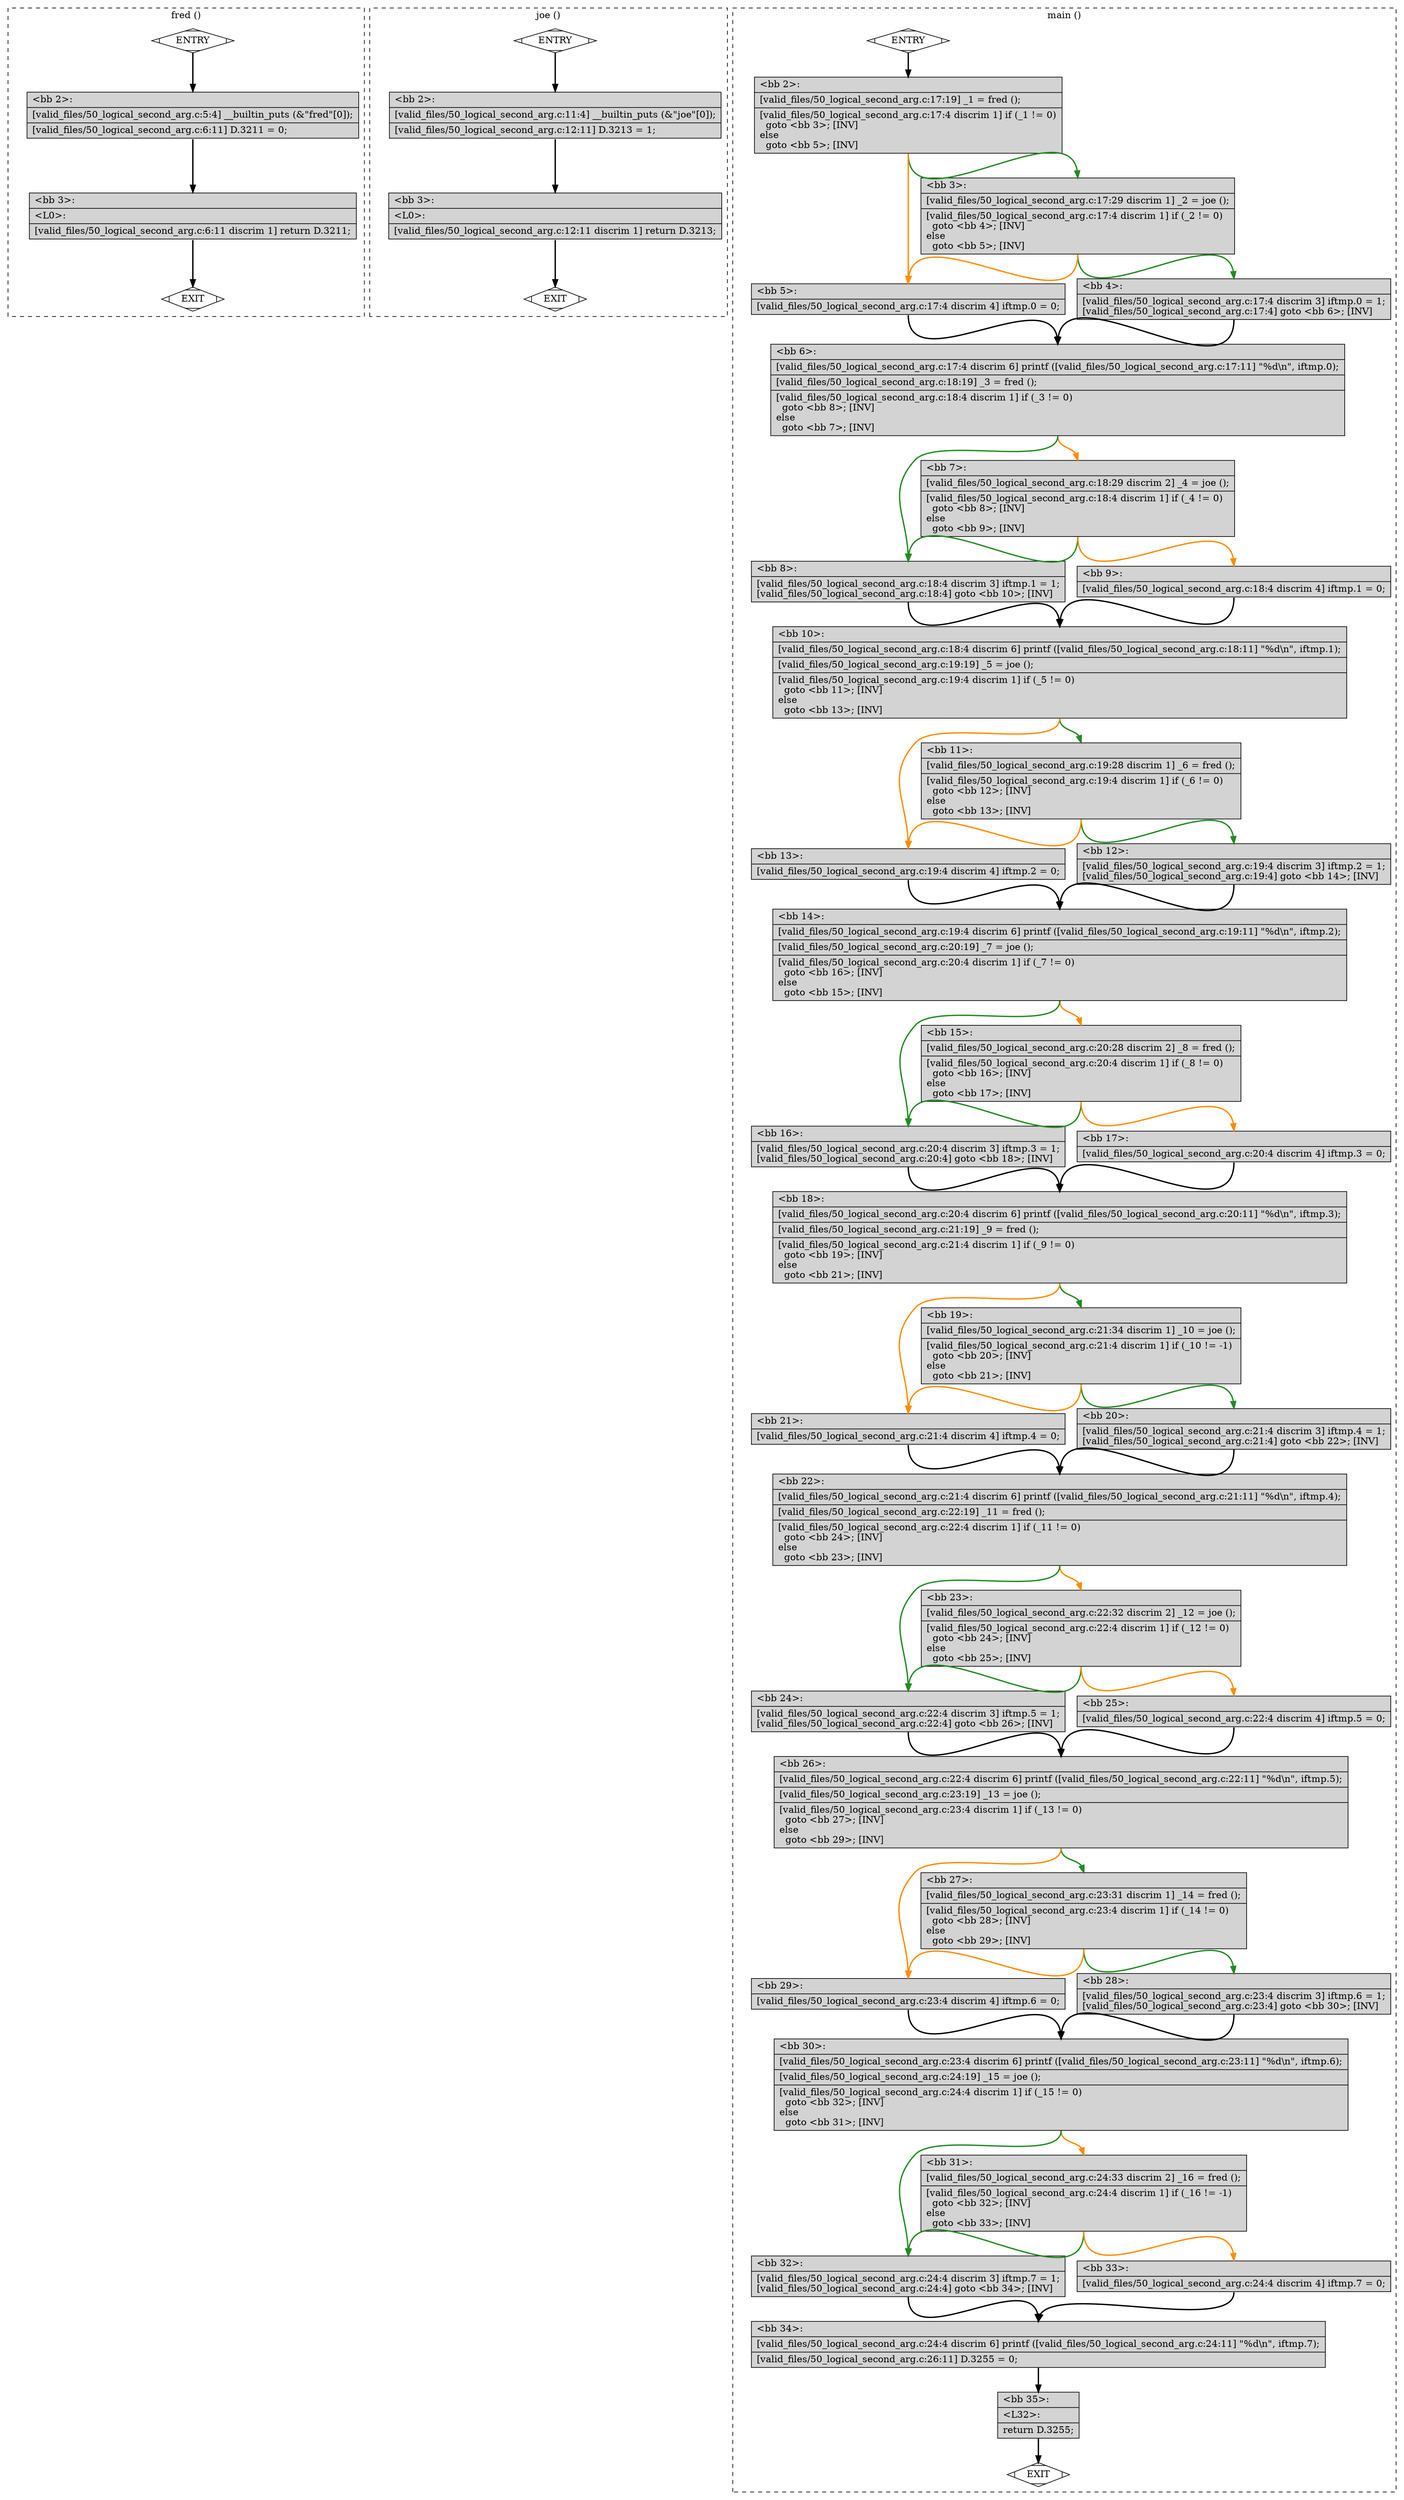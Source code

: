 digraph "a-50_logical_second_arg.c.015t.cfg" {
overlap=false;
subgraph "cluster_fred" {
	style="dashed";
	color="black";
	label="fred ()";
	fn_0_basic_block_0 [shape=Mdiamond,style=filled,fillcolor=white,label="ENTRY"];

	fn_0_basic_block_1 [shape=Mdiamond,style=filled,fillcolor=white,label="EXIT"];

	fn_0_basic_block_2 [shape=record,style=filled,fillcolor=lightgrey,label="{\<bb\ 2\>:\l\
|[valid_files/50_logical_second_arg.c:5:4]\ __builtin_puts\ (&\"fred\"[0]);\l\
|[valid_files/50_logical_second_arg.c:6:11]\ D.3211\ =\ 0;\l\
}"];

	fn_0_basic_block_3 [shape=record,style=filled,fillcolor=lightgrey,label="{\<bb\ 3\>:\l\
|\<L0\>:\l\
|[valid_files/50_logical_second_arg.c:6:11\ discrim\ 1]\ return\ D.3211;\l\
}"];

	fn_0_basic_block_0:s -> fn_0_basic_block_2:n [style="solid,bold",color=black,weight=100,constraint=true];
	fn_0_basic_block_2:s -> fn_0_basic_block_3:n [style="solid,bold",color=black,weight=100,constraint=true];
	fn_0_basic_block_3:s -> fn_0_basic_block_1:n [style="solid,bold",color=black,weight=10,constraint=true];
	fn_0_basic_block_0:s -> fn_0_basic_block_1:n [style="invis",constraint=true];
}
subgraph "cluster_joe" {
	style="dashed";
	color="black";
	label="joe ()";
	fn_1_basic_block_0 [shape=Mdiamond,style=filled,fillcolor=white,label="ENTRY"];

	fn_1_basic_block_1 [shape=Mdiamond,style=filled,fillcolor=white,label="EXIT"];

	fn_1_basic_block_2 [shape=record,style=filled,fillcolor=lightgrey,label="{\<bb\ 2\>:\l\
|[valid_files/50_logical_second_arg.c:11:4]\ __builtin_puts\ (&\"joe\"[0]);\l\
|[valid_files/50_logical_second_arg.c:12:11]\ D.3213\ =\ 1;\l\
}"];

	fn_1_basic_block_3 [shape=record,style=filled,fillcolor=lightgrey,label="{\<bb\ 3\>:\l\
|\<L0\>:\l\
|[valid_files/50_logical_second_arg.c:12:11\ discrim\ 1]\ return\ D.3213;\l\
}"];

	fn_1_basic_block_0:s -> fn_1_basic_block_2:n [style="solid,bold",color=black,weight=100,constraint=true];
	fn_1_basic_block_2:s -> fn_1_basic_block_3:n [style="solid,bold",color=black,weight=100,constraint=true];
	fn_1_basic_block_3:s -> fn_1_basic_block_1:n [style="solid,bold",color=black,weight=10,constraint=true];
	fn_1_basic_block_0:s -> fn_1_basic_block_1:n [style="invis",constraint=true];
}
subgraph "cluster_main" {
	style="dashed";
	color="black";
	label="main ()";
	fn_2_basic_block_0 [shape=Mdiamond,style=filled,fillcolor=white,label="ENTRY"];

	fn_2_basic_block_1 [shape=Mdiamond,style=filled,fillcolor=white,label="EXIT"];

	fn_2_basic_block_2 [shape=record,style=filled,fillcolor=lightgrey,label="{\<bb\ 2\>:\l\
|[valid_files/50_logical_second_arg.c:17:19]\ _1\ =\ fred\ ();\l\
|[valid_files/50_logical_second_arg.c:17:4\ discrim\ 1]\ if\ (_1\ !=\ 0)\l\
\ \ goto\ \<bb\ 3\>;\ [INV]\l\
else\l\
\ \ goto\ \<bb\ 5\>;\ [INV]\l\
}"];

	fn_2_basic_block_3 [shape=record,style=filled,fillcolor=lightgrey,label="{\<bb\ 3\>:\l\
|[valid_files/50_logical_second_arg.c:17:29\ discrim\ 1]\ _2\ =\ joe\ ();\l\
|[valid_files/50_logical_second_arg.c:17:4\ discrim\ 1]\ if\ (_2\ !=\ 0)\l\
\ \ goto\ \<bb\ 4\>;\ [INV]\l\
else\l\
\ \ goto\ \<bb\ 5\>;\ [INV]\l\
}"];

	fn_2_basic_block_4 [shape=record,style=filled,fillcolor=lightgrey,label="{\<bb\ 4\>:\l\
|[valid_files/50_logical_second_arg.c:17:4\ discrim\ 3]\ iftmp.0\ =\ 1;\l\
[valid_files/50_logical_second_arg.c:17:4]\ goto\ \<bb\ 6\>;\ [INV]\l\
}"];

	fn_2_basic_block_5 [shape=record,style=filled,fillcolor=lightgrey,label="{\<bb\ 5\>:\l\
|[valid_files/50_logical_second_arg.c:17:4\ discrim\ 4]\ iftmp.0\ =\ 0;\l\
}"];

	fn_2_basic_block_6 [shape=record,style=filled,fillcolor=lightgrey,label="{\<bb\ 6\>:\l\
|[valid_files/50_logical_second_arg.c:17:4\ discrim\ 6]\ printf\ ([valid_files/50_logical_second_arg.c:17:11]\ \"%d\\n\",\ iftmp.0);\l\
|[valid_files/50_logical_second_arg.c:18:19]\ _3\ =\ fred\ ();\l\
|[valid_files/50_logical_second_arg.c:18:4\ discrim\ 1]\ if\ (_3\ !=\ 0)\l\
\ \ goto\ \<bb\ 8\>;\ [INV]\l\
else\l\
\ \ goto\ \<bb\ 7\>;\ [INV]\l\
}"];

	fn_2_basic_block_7 [shape=record,style=filled,fillcolor=lightgrey,label="{\<bb\ 7\>:\l\
|[valid_files/50_logical_second_arg.c:18:29\ discrim\ 2]\ _4\ =\ joe\ ();\l\
|[valid_files/50_logical_second_arg.c:18:4\ discrim\ 1]\ if\ (_4\ !=\ 0)\l\
\ \ goto\ \<bb\ 8\>;\ [INV]\l\
else\l\
\ \ goto\ \<bb\ 9\>;\ [INV]\l\
}"];

	fn_2_basic_block_8 [shape=record,style=filled,fillcolor=lightgrey,label="{\<bb\ 8\>:\l\
|[valid_files/50_logical_second_arg.c:18:4\ discrim\ 3]\ iftmp.1\ =\ 1;\l\
[valid_files/50_logical_second_arg.c:18:4]\ goto\ \<bb\ 10\>;\ [INV]\l\
}"];

	fn_2_basic_block_9 [shape=record,style=filled,fillcolor=lightgrey,label="{\<bb\ 9\>:\l\
|[valid_files/50_logical_second_arg.c:18:4\ discrim\ 4]\ iftmp.1\ =\ 0;\l\
}"];

	fn_2_basic_block_10 [shape=record,style=filled,fillcolor=lightgrey,label="{\<bb\ 10\>:\l\
|[valid_files/50_logical_second_arg.c:18:4\ discrim\ 6]\ printf\ ([valid_files/50_logical_second_arg.c:18:11]\ \"%d\\n\",\ iftmp.1);\l\
|[valid_files/50_logical_second_arg.c:19:19]\ _5\ =\ joe\ ();\l\
|[valid_files/50_logical_second_arg.c:19:4\ discrim\ 1]\ if\ (_5\ !=\ 0)\l\
\ \ goto\ \<bb\ 11\>;\ [INV]\l\
else\l\
\ \ goto\ \<bb\ 13\>;\ [INV]\l\
}"];

	fn_2_basic_block_11 [shape=record,style=filled,fillcolor=lightgrey,label="{\<bb\ 11\>:\l\
|[valid_files/50_logical_second_arg.c:19:28\ discrim\ 1]\ _6\ =\ fred\ ();\l\
|[valid_files/50_logical_second_arg.c:19:4\ discrim\ 1]\ if\ (_6\ !=\ 0)\l\
\ \ goto\ \<bb\ 12\>;\ [INV]\l\
else\l\
\ \ goto\ \<bb\ 13\>;\ [INV]\l\
}"];

	fn_2_basic_block_12 [shape=record,style=filled,fillcolor=lightgrey,label="{\<bb\ 12\>:\l\
|[valid_files/50_logical_second_arg.c:19:4\ discrim\ 3]\ iftmp.2\ =\ 1;\l\
[valid_files/50_logical_second_arg.c:19:4]\ goto\ \<bb\ 14\>;\ [INV]\l\
}"];

	fn_2_basic_block_13 [shape=record,style=filled,fillcolor=lightgrey,label="{\<bb\ 13\>:\l\
|[valid_files/50_logical_second_arg.c:19:4\ discrim\ 4]\ iftmp.2\ =\ 0;\l\
}"];

	fn_2_basic_block_14 [shape=record,style=filled,fillcolor=lightgrey,label="{\<bb\ 14\>:\l\
|[valid_files/50_logical_second_arg.c:19:4\ discrim\ 6]\ printf\ ([valid_files/50_logical_second_arg.c:19:11]\ \"%d\\n\",\ iftmp.2);\l\
|[valid_files/50_logical_second_arg.c:20:19]\ _7\ =\ joe\ ();\l\
|[valid_files/50_logical_second_arg.c:20:4\ discrim\ 1]\ if\ (_7\ !=\ 0)\l\
\ \ goto\ \<bb\ 16\>;\ [INV]\l\
else\l\
\ \ goto\ \<bb\ 15\>;\ [INV]\l\
}"];

	fn_2_basic_block_15 [shape=record,style=filled,fillcolor=lightgrey,label="{\<bb\ 15\>:\l\
|[valid_files/50_logical_second_arg.c:20:28\ discrim\ 2]\ _8\ =\ fred\ ();\l\
|[valid_files/50_logical_second_arg.c:20:4\ discrim\ 1]\ if\ (_8\ !=\ 0)\l\
\ \ goto\ \<bb\ 16\>;\ [INV]\l\
else\l\
\ \ goto\ \<bb\ 17\>;\ [INV]\l\
}"];

	fn_2_basic_block_16 [shape=record,style=filled,fillcolor=lightgrey,label="{\<bb\ 16\>:\l\
|[valid_files/50_logical_second_arg.c:20:4\ discrim\ 3]\ iftmp.3\ =\ 1;\l\
[valid_files/50_logical_second_arg.c:20:4]\ goto\ \<bb\ 18\>;\ [INV]\l\
}"];

	fn_2_basic_block_17 [shape=record,style=filled,fillcolor=lightgrey,label="{\<bb\ 17\>:\l\
|[valid_files/50_logical_second_arg.c:20:4\ discrim\ 4]\ iftmp.3\ =\ 0;\l\
}"];

	fn_2_basic_block_18 [shape=record,style=filled,fillcolor=lightgrey,label="{\<bb\ 18\>:\l\
|[valid_files/50_logical_second_arg.c:20:4\ discrim\ 6]\ printf\ ([valid_files/50_logical_second_arg.c:20:11]\ \"%d\\n\",\ iftmp.3);\l\
|[valid_files/50_logical_second_arg.c:21:19]\ _9\ =\ fred\ ();\l\
|[valid_files/50_logical_second_arg.c:21:4\ discrim\ 1]\ if\ (_9\ !=\ 0)\l\
\ \ goto\ \<bb\ 19\>;\ [INV]\l\
else\l\
\ \ goto\ \<bb\ 21\>;\ [INV]\l\
}"];

	fn_2_basic_block_19 [shape=record,style=filled,fillcolor=lightgrey,label="{\<bb\ 19\>:\l\
|[valid_files/50_logical_second_arg.c:21:34\ discrim\ 1]\ _10\ =\ joe\ ();\l\
|[valid_files/50_logical_second_arg.c:21:4\ discrim\ 1]\ if\ (_10\ !=\ -1)\l\
\ \ goto\ \<bb\ 20\>;\ [INV]\l\
else\l\
\ \ goto\ \<bb\ 21\>;\ [INV]\l\
}"];

	fn_2_basic_block_20 [shape=record,style=filled,fillcolor=lightgrey,label="{\<bb\ 20\>:\l\
|[valid_files/50_logical_second_arg.c:21:4\ discrim\ 3]\ iftmp.4\ =\ 1;\l\
[valid_files/50_logical_second_arg.c:21:4]\ goto\ \<bb\ 22\>;\ [INV]\l\
}"];

	fn_2_basic_block_21 [shape=record,style=filled,fillcolor=lightgrey,label="{\<bb\ 21\>:\l\
|[valid_files/50_logical_second_arg.c:21:4\ discrim\ 4]\ iftmp.4\ =\ 0;\l\
}"];

	fn_2_basic_block_22 [shape=record,style=filled,fillcolor=lightgrey,label="{\<bb\ 22\>:\l\
|[valid_files/50_logical_second_arg.c:21:4\ discrim\ 6]\ printf\ ([valid_files/50_logical_second_arg.c:21:11]\ \"%d\\n\",\ iftmp.4);\l\
|[valid_files/50_logical_second_arg.c:22:19]\ _11\ =\ fred\ ();\l\
|[valid_files/50_logical_second_arg.c:22:4\ discrim\ 1]\ if\ (_11\ !=\ 0)\l\
\ \ goto\ \<bb\ 24\>;\ [INV]\l\
else\l\
\ \ goto\ \<bb\ 23\>;\ [INV]\l\
}"];

	fn_2_basic_block_23 [shape=record,style=filled,fillcolor=lightgrey,label="{\<bb\ 23\>:\l\
|[valid_files/50_logical_second_arg.c:22:32\ discrim\ 2]\ _12\ =\ joe\ ();\l\
|[valid_files/50_logical_second_arg.c:22:4\ discrim\ 1]\ if\ (_12\ !=\ 0)\l\
\ \ goto\ \<bb\ 24\>;\ [INV]\l\
else\l\
\ \ goto\ \<bb\ 25\>;\ [INV]\l\
}"];

	fn_2_basic_block_24 [shape=record,style=filled,fillcolor=lightgrey,label="{\<bb\ 24\>:\l\
|[valid_files/50_logical_second_arg.c:22:4\ discrim\ 3]\ iftmp.5\ =\ 1;\l\
[valid_files/50_logical_second_arg.c:22:4]\ goto\ \<bb\ 26\>;\ [INV]\l\
}"];

	fn_2_basic_block_25 [shape=record,style=filled,fillcolor=lightgrey,label="{\<bb\ 25\>:\l\
|[valid_files/50_logical_second_arg.c:22:4\ discrim\ 4]\ iftmp.5\ =\ 0;\l\
}"];

	fn_2_basic_block_26 [shape=record,style=filled,fillcolor=lightgrey,label="{\<bb\ 26\>:\l\
|[valid_files/50_logical_second_arg.c:22:4\ discrim\ 6]\ printf\ ([valid_files/50_logical_second_arg.c:22:11]\ \"%d\\n\",\ iftmp.5);\l\
|[valid_files/50_logical_second_arg.c:23:19]\ _13\ =\ joe\ ();\l\
|[valid_files/50_logical_second_arg.c:23:4\ discrim\ 1]\ if\ (_13\ !=\ 0)\l\
\ \ goto\ \<bb\ 27\>;\ [INV]\l\
else\l\
\ \ goto\ \<bb\ 29\>;\ [INV]\l\
}"];

	fn_2_basic_block_27 [shape=record,style=filled,fillcolor=lightgrey,label="{\<bb\ 27\>:\l\
|[valid_files/50_logical_second_arg.c:23:31\ discrim\ 1]\ _14\ =\ fred\ ();\l\
|[valid_files/50_logical_second_arg.c:23:4\ discrim\ 1]\ if\ (_14\ !=\ 0)\l\
\ \ goto\ \<bb\ 28\>;\ [INV]\l\
else\l\
\ \ goto\ \<bb\ 29\>;\ [INV]\l\
}"];

	fn_2_basic_block_28 [shape=record,style=filled,fillcolor=lightgrey,label="{\<bb\ 28\>:\l\
|[valid_files/50_logical_second_arg.c:23:4\ discrim\ 3]\ iftmp.6\ =\ 1;\l\
[valid_files/50_logical_second_arg.c:23:4]\ goto\ \<bb\ 30\>;\ [INV]\l\
}"];

	fn_2_basic_block_29 [shape=record,style=filled,fillcolor=lightgrey,label="{\<bb\ 29\>:\l\
|[valid_files/50_logical_second_arg.c:23:4\ discrim\ 4]\ iftmp.6\ =\ 0;\l\
}"];

	fn_2_basic_block_30 [shape=record,style=filled,fillcolor=lightgrey,label="{\<bb\ 30\>:\l\
|[valid_files/50_logical_second_arg.c:23:4\ discrim\ 6]\ printf\ ([valid_files/50_logical_second_arg.c:23:11]\ \"%d\\n\",\ iftmp.6);\l\
|[valid_files/50_logical_second_arg.c:24:19]\ _15\ =\ joe\ ();\l\
|[valid_files/50_logical_second_arg.c:24:4\ discrim\ 1]\ if\ (_15\ !=\ 0)\l\
\ \ goto\ \<bb\ 32\>;\ [INV]\l\
else\l\
\ \ goto\ \<bb\ 31\>;\ [INV]\l\
}"];

	fn_2_basic_block_31 [shape=record,style=filled,fillcolor=lightgrey,label="{\<bb\ 31\>:\l\
|[valid_files/50_logical_second_arg.c:24:33\ discrim\ 2]\ _16\ =\ fred\ ();\l\
|[valid_files/50_logical_second_arg.c:24:4\ discrim\ 1]\ if\ (_16\ !=\ -1)\l\
\ \ goto\ \<bb\ 32\>;\ [INV]\l\
else\l\
\ \ goto\ \<bb\ 33\>;\ [INV]\l\
}"];

	fn_2_basic_block_32 [shape=record,style=filled,fillcolor=lightgrey,label="{\<bb\ 32\>:\l\
|[valid_files/50_logical_second_arg.c:24:4\ discrim\ 3]\ iftmp.7\ =\ 1;\l\
[valid_files/50_logical_second_arg.c:24:4]\ goto\ \<bb\ 34\>;\ [INV]\l\
}"];

	fn_2_basic_block_33 [shape=record,style=filled,fillcolor=lightgrey,label="{\<bb\ 33\>:\l\
|[valid_files/50_logical_second_arg.c:24:4\ discrim\ 4]\ iftmp.7\ =\ 0;\l\
}"];

	fn_2_basic_block_34 [shape=record,style=filled,fillcolor=lightgrey,label="{\<bb\ 34\>:\l\
|[valid_files/50_logical_second_arg.c:24:4\ discrim\ 6]\ printf\ ([valid_files/50_logical_second_arg.c:24:11]\ \"%d\\n\",\ iftmp.7);\l\
|[valid_files/50_logical_second_arg.c:26:11]\ D.3255\ =\ 0;\l\
}"];

	fn_2_basic_block_35 [shape=record,style=filled,fillcolor=lightgrey,label="{\<bb\ 35\>:\l\
|\<L32\>:\l\
|return\ D.3255;\l\
}"];

	fn_2_basic_block_0:s -> fn_2_basic_block_2:n [style="solid,bold",color=black,weight=100,constraint=true];
	fn_2_basic_block_2:s -> fn_2_basic_block_3:n [style="solid,bold",color=forestgreen,weight=10,constraint=true];
	fn_2_basic_block_2:s -> fn_2_basic_block_5:n [style="solid,bold",color=darkorange,weight=10,constraint=true];
	fn_2_basic_block_3:s -> fn_2_basic_block_4:n [style="solid,bold",color=forestgreen,weight=10,constraint=true];
	fn_2_basic_block_3:s -> fn_2_basic_block_5:n [style="solid,bold",color=darkorange,weight=10,constraint=true];
	fn_2_basic_block_4:s -> fn_2_basic_block_6:n [style="solid,bold",color=black,weight=100,constraint=true];
	fn_2_basic_block_5:s -> fn_2_basic_block_6:n [style="solid,bold",color=black,weight=100,constraint=true];
	fn_2_basic_block_6:s -> fn_2_basic_block_8:n [style="solid,bold",color=forestgreen,weight=10,constraint=true];
	fn_2_basic_block_6:s -> fn_2_basic_block_7:n [style="solid,bold",color=darkorange,weight=10,constraint=true];
	fn_2_basic_block_7:s -> fn_2_basic_block_8:n [style="solid,bold",color=forestgreen,weight=10,constraint=true];
	fn_2_basic_block_7:s -> fn_2_basic_block_9:n [style="solid,bold",color=darkorange,weight=10,constraint=true];
	fn_2_basic_block_8:s -> fn_2_basic_block_10:n [style="solid,bold",color=black,weight=100,constraint=true];
	fn_2_basic_block_9:s -> fn_2_basic_block_10:n [style="solid,bold",color=black,weight=100,constraint=true];
	fn_2_basic_block_10:s -> fn_2_basic_block_11:n [style="solid,bold",color=forestgreen,weight=10,constraint=true];
	fn_2_basic_block_10:s -> fn_2_basic_block_13:n [style="solid,bold",color=darkorange,weight=10,constraint=true];
	fn_2_basic_block_11:s -> fn_2_basic_block_12:n [style="solid,bold",color=forestgreen,weight=10,constraint=true];
	fn_2_basic_block_11:s -> fn_2_basic_block_13:n [style="solid,bold",color=darkorange,weight=10,constraint=true];
	fn_2_basic_block_12:s -> fn_2_basic_block_14:n [style="solid,bold",color=black,weight=100,constraint=true];
	fn_2_basic_block_13:s -> fn_2_basic_block_14:n [style="solid,bold",color=black,weight=100,constraint=true];
	fn_2_basic_block_14:s -> fn_2_basic_block_16:n [style="solid,bold",color=forestgreen,weight=10,constraint=true];
	fn_2_basic_block_14:s -> fn_2_basic_block_15:n [style="solid,bold",color=darkorange,weight=10,constraint=true];
	fn_2_basic_block_15:s -> fn_2_basic_block_16:n [style="solid,bold",color=forestgreen,weight=10,constraint=true];
	fn_2_basic_block_15:s -> fn_2_basic_block_17:n [style="solid,bold",color=darkorange,weight=10,constraint=true];
	fn_2_basic_block_16:s -> fn_2_basic_block_18:n [style="solid,bold",color=black,weight=100,constraint=true];
	fn_2_basic_block_17:s -> fn_2_basic_block_18:n [style="solid,bold",color=black,weight=100,constraint=true];
	fn_2_basic_block_18:s -> fn_2_basic_block_19:n [style="solid,bold",color=forestgreen,weight=10,constraint=true];
	fn_2_basic_block_18:s -> fn_2_basic_block_21:n [style="solid,bold",color=darkorange,weight=10,constraint=true];
	fn_2_basic_block_19:s -> fn_2_basic_block_20:n [style="solid,bold",color=forestgreen,weight=10,constraint=true];
	fn_2_basic_block_19:s -> fn_2_basic_block_21:n [style="solid,bold",color=darkorange,weight=10,constraint=true];
	fn_2_basic_block_20:s -> fn_2_basic_block_22:n [style="solid,bold",color=black,weight=100,constraint=true];
	fn_2_basic_block_21:s -> fn_2_basic_block_22:n [style="solid,bold",color=black,weight=100,constraint=true];
	fn_2_basic_block_22:s -> fn_2_basic_block_24:n [style="solid,bold",color=forestgreen,weight=10,constraint=true];
	fn_2_basic_block_22:s -> fn_2_basic_block_23:n [style="solid,bold",color=darkorange,weight=10,constraint=true];
	fn_2_basic_block_23:s -> fn_2_basic_block_24:n [style="solid,bold",color=forestgreen,weight=10,constraint=true];
	fn_2_basic_block_23:s -> fn_2_basic_block_25:n [style="solid,bold",color=darkorange,weight=10,constraint=true];
	fn_2_basic_block_24:s -> fn_2_basic_block_26:n [style="solid,bold",color=black,weight=100,constraint=true];
	fn_2_basic_block_25:s -> fn_2_basic_block_26:n [style="solid,bold",color=black,weight=100,constraint=true];
	fn_2_basic_block_26:s -> fn_2_basic_block_27:n [style="solid,bold",color=forestgreen,weight=10,constraint=true];
	fn_2_basic_block_26:s -> fn_2_basic_block_29:n [style="solid,bold",color=darkorange,weight=10,constraint=true];
	fn_2_basic_block_27:s -> fn_2_basic_block_28:n [style="solid,bold",color=forestgreen,weight=10,constraint=true];
	fn_2_basic_block_27:s -> fn_2_basic_block_29:n [style="solid,bold",color=darkorange,weight=10,constraint=true];
	fn_2_basic_block_28:s -> fn_2_basic_block_30:n [style="solid,bold",color=black,weight=100,constraint=true];
	fn_2_basic_block_29:s -> fn_2_basic_block_30:n [style="solid,bold",color=black,weight=100,constraint=true];
	fn_2_basic_block_30:s -> fn_2_basic_block_32:n [style="solid,bold",color=forestgreen,weight=10,constraint=true];
	fn_2_basic_block_30:s -> fn_2_basic_block_31:n [style="solid,bold",color=darkorange,weight=10,constraint=true];
	fn_2_basic_block_31:s -> fn_2_basic_block_32:n [style="solid,bold",color=forestgreen,weight=10,constraint=true];
	fn_2_basic_block_31:s -> fn_2_basic_block_33:n [style="solid,bold",color=darkorange,weight=10,constraint=true];
	fn_2_basic_block_32:s -> fn_2_basic_block_34:n [style="solid,bold",color=black,weight=100,constraint=true];
	fn_2_basic_block_33:s -> fn_2_basic_block_34:n [style="solid,bold",color=black,weight=100,constraint=true];
	fn_2_basic_block_34:s -> fn_2_basic_block_35:n [style="solid,bold",color=black,weight=100,constraint=true];
	fn_2_basic_block_35:s -> fn_2_basic_block_1:n [style="solid,bold",color=black,weight=10,constraint=true];
	fn_2_basic_block_0:s -> fn_2_basic_block_1:n [style="invis",constraint=true];
}
}
